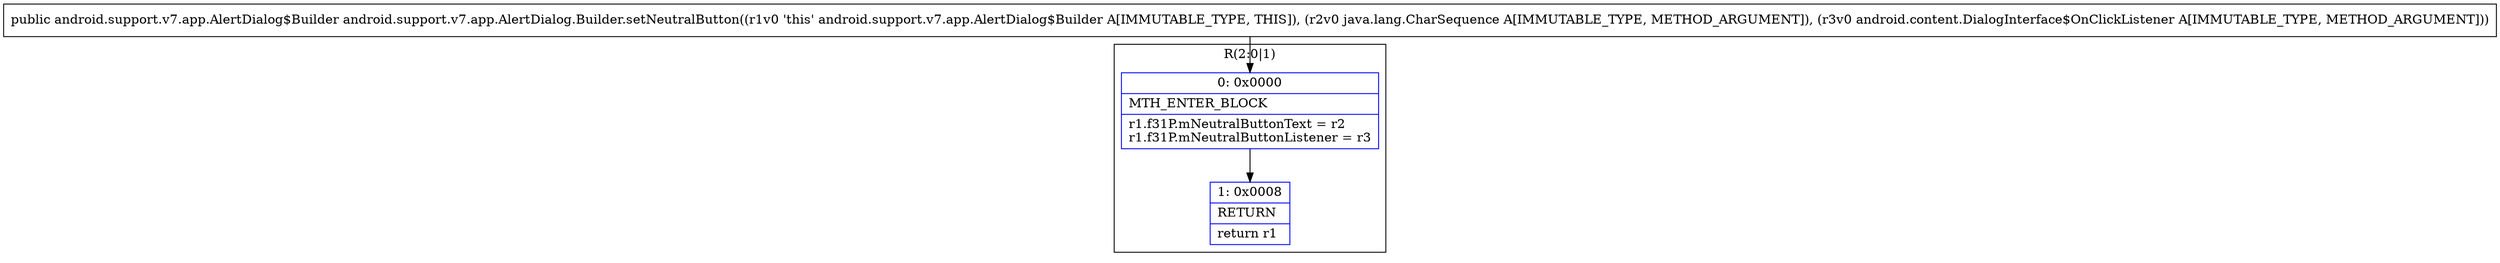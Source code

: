 digraph "CFG forandroid.support.v7.app.AlertDialog.Builder.setNeutralButton(Ljava\/lang\/CharSequence;Landroid\/content\/DialogInterface$OnClickListener;)Landroid\/support\/v7\/app\/AlertDialog$Builder;" {
subgraph cluster_Region_141575193 {
label = "R(2:0|1)";
node [shape=record,color=blue];
Node_0 [shape=record,label="{0\:\ 0x0000|MTH_ENTER_BLOCK\l|r1.f31P.mNeutralButtonText = r2\lr1.f31P.mNeutralButtonListener = r3\l}"];
Node_1 [shape=record,label="{1\:\ 0x0008|RETURN\l|return r1\l}"];
}
MethodNode[shape=record,label="{public android.support.v7.app.AlertDialog$Builder android.support.v7.app.AlertDialog.Builder.setNeutralButton((r1v0 'this' android.support.v7.app.AlertDialog$Builder A[IMMUTABLE_TYPE, THIS]), (r2v0 java.lang.CharSequence A[IMMUTABLE_TYPE, METHOD_ARGUMENT]), (r3v0 android.content.DialogInterface$OnClickListener A[IMMUTABLE_TYPE, METHOD_ARGUMENT])) }"];
MethodNode -> Node_0;
Node_0 -> Node_1;
}

